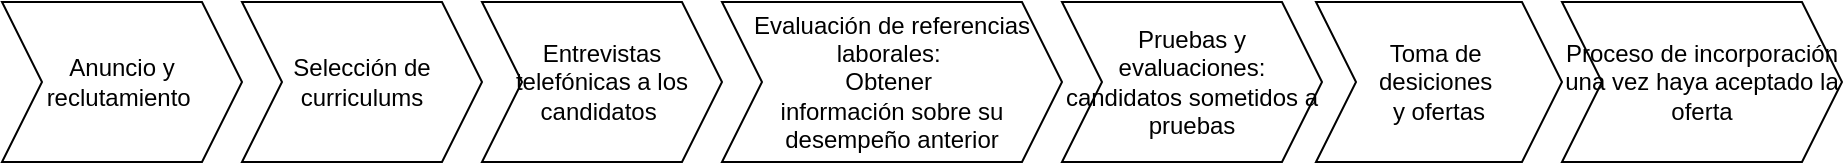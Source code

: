 <mxfile version="24.4.0" type="device">
  <diagram name="Página-1" id="EQT6mkqfsKpfmT6XrE-N">
    <mxGraphModel dx="996" dy="456" grid="1" gridSize="10" guides="1" tooltips="1" connect="1" arrows="1" fold="1" page="1" pageScale="1" pageWidth="827" pageHeight="1169" math="0" shadow="0">
      <root>
        <mxCell id="0" />
        <mxCell id="1" parent="0" />
        <mxCell id="sRvNxMIeEX6gMQWpNpkh-15" value="Anuncio y reclutamiento&amp;nbsp;" style="shape=step;perimeter=stepPerimeter;whiteSpace=wrap;html=1;fixedSize=1;" vertex="1" parent="1">
          <mxGeometry y="40" width="120" height="80" as="geometry" />
        </mxCell>
        <mxCell id="sRvNxMIeEX6gMQWpNpkh-16" value="Pruebas y evaluaciones: candidatos sometidos a pruebas" style="shape=step;perimeter=stepPerimeter;whiteSpace=wrap;html=1;fixedSize=1;" vertex="1" parent="1">
          <mxGeometry x="530" y="40" width="130" height="80" as="geometry" />
        </mxCell>
        <mxCell id="sRvNxMIeEX6gMQWpNpkh-17" value="Evaluación de referencias laborales:&amp;nbsp;&lt;div&gt;Obtener&amp;nbsp;&lt;/div&gt;&lt;div&gt;información&amp;nbsp;&lt;span style=&quot;background-color: initial;&quot;&gt;sobre su desempeño anterior&lt;/span&gt;&lt;/div&gt;" style="shape=step;perimeter=stepPerimeter;whiteSpace=wrap;html=1;fixedSize=1;" vertex="1" parent="1">
          <mxGeometry x="360" y="40" width="170" height="80" as="geometry" />
        </mxCell>
        <mxCell id="sRvNxMIeEX6gMQWpNpkh-18" value="Entrevistas telefónicas a los candidatos&amp;nbsp;" style="shape=step;perimeter=stepPerimeter;whiteSpace=wrap;html=1;fixedSize=1;" vertex="1" parent="1">
          <mxGeometry x="240" y="40" width="120" height="80" as="geometry" />
        </mxCell>
        <mxCell id="sRvNxMIeEX6gMQWpNpkh-19" value="Selección de curriculums" style="shape=step;perimeter=stepPerimeter;whiteSpace=wrap;html=1;fixedSize=1;" vertex="1" parent="1">
          <mxGeometry x="120" y="40" width="120" height="80" as="geometry" />
        </mxCell>
        <mxCell id="sRvNxMIeEX6gMQWpNpkh-21" value="Proceso de incorporación una vez haya aceptado la oferta" style="shape=step;perimeter=stepPerimeter;whiteSpace=wrap;html=1;fixedSize=1;" vertex="1" parent="1">
          <mxGeometry x="780" y="40" width="140" height="80" as="geometry" />
        </mxCell>
        <mxCell id="sRvNxMIeEX6gMQWpNpkh-22" value="Toma de&amp;nbsp;&lt;div&gt;&lt;span style=&quot;background-color: initial;&quot;&gt;desiciones&amp;nbsp;&lt;/span&gt;&lt;/div&gt;&lt;div&gt;&lt;span style=&quot;background-color: initial;&quot;&gt;y ofertas&lt;/span&gt;&lt;br&gt;&lt;/div&gt;" style="shape=step;perimeter=stepPerimeter;whiteSpace=wrap;html=1;fixedSize=1;" vertex="1" parent="1">
          <mxGeometry x="657" y="40" width="123" height="80" as="geometry" />
        </mxCell>
      </root>
    </mxGraphModel>
  </diagram>
</mxfile>
